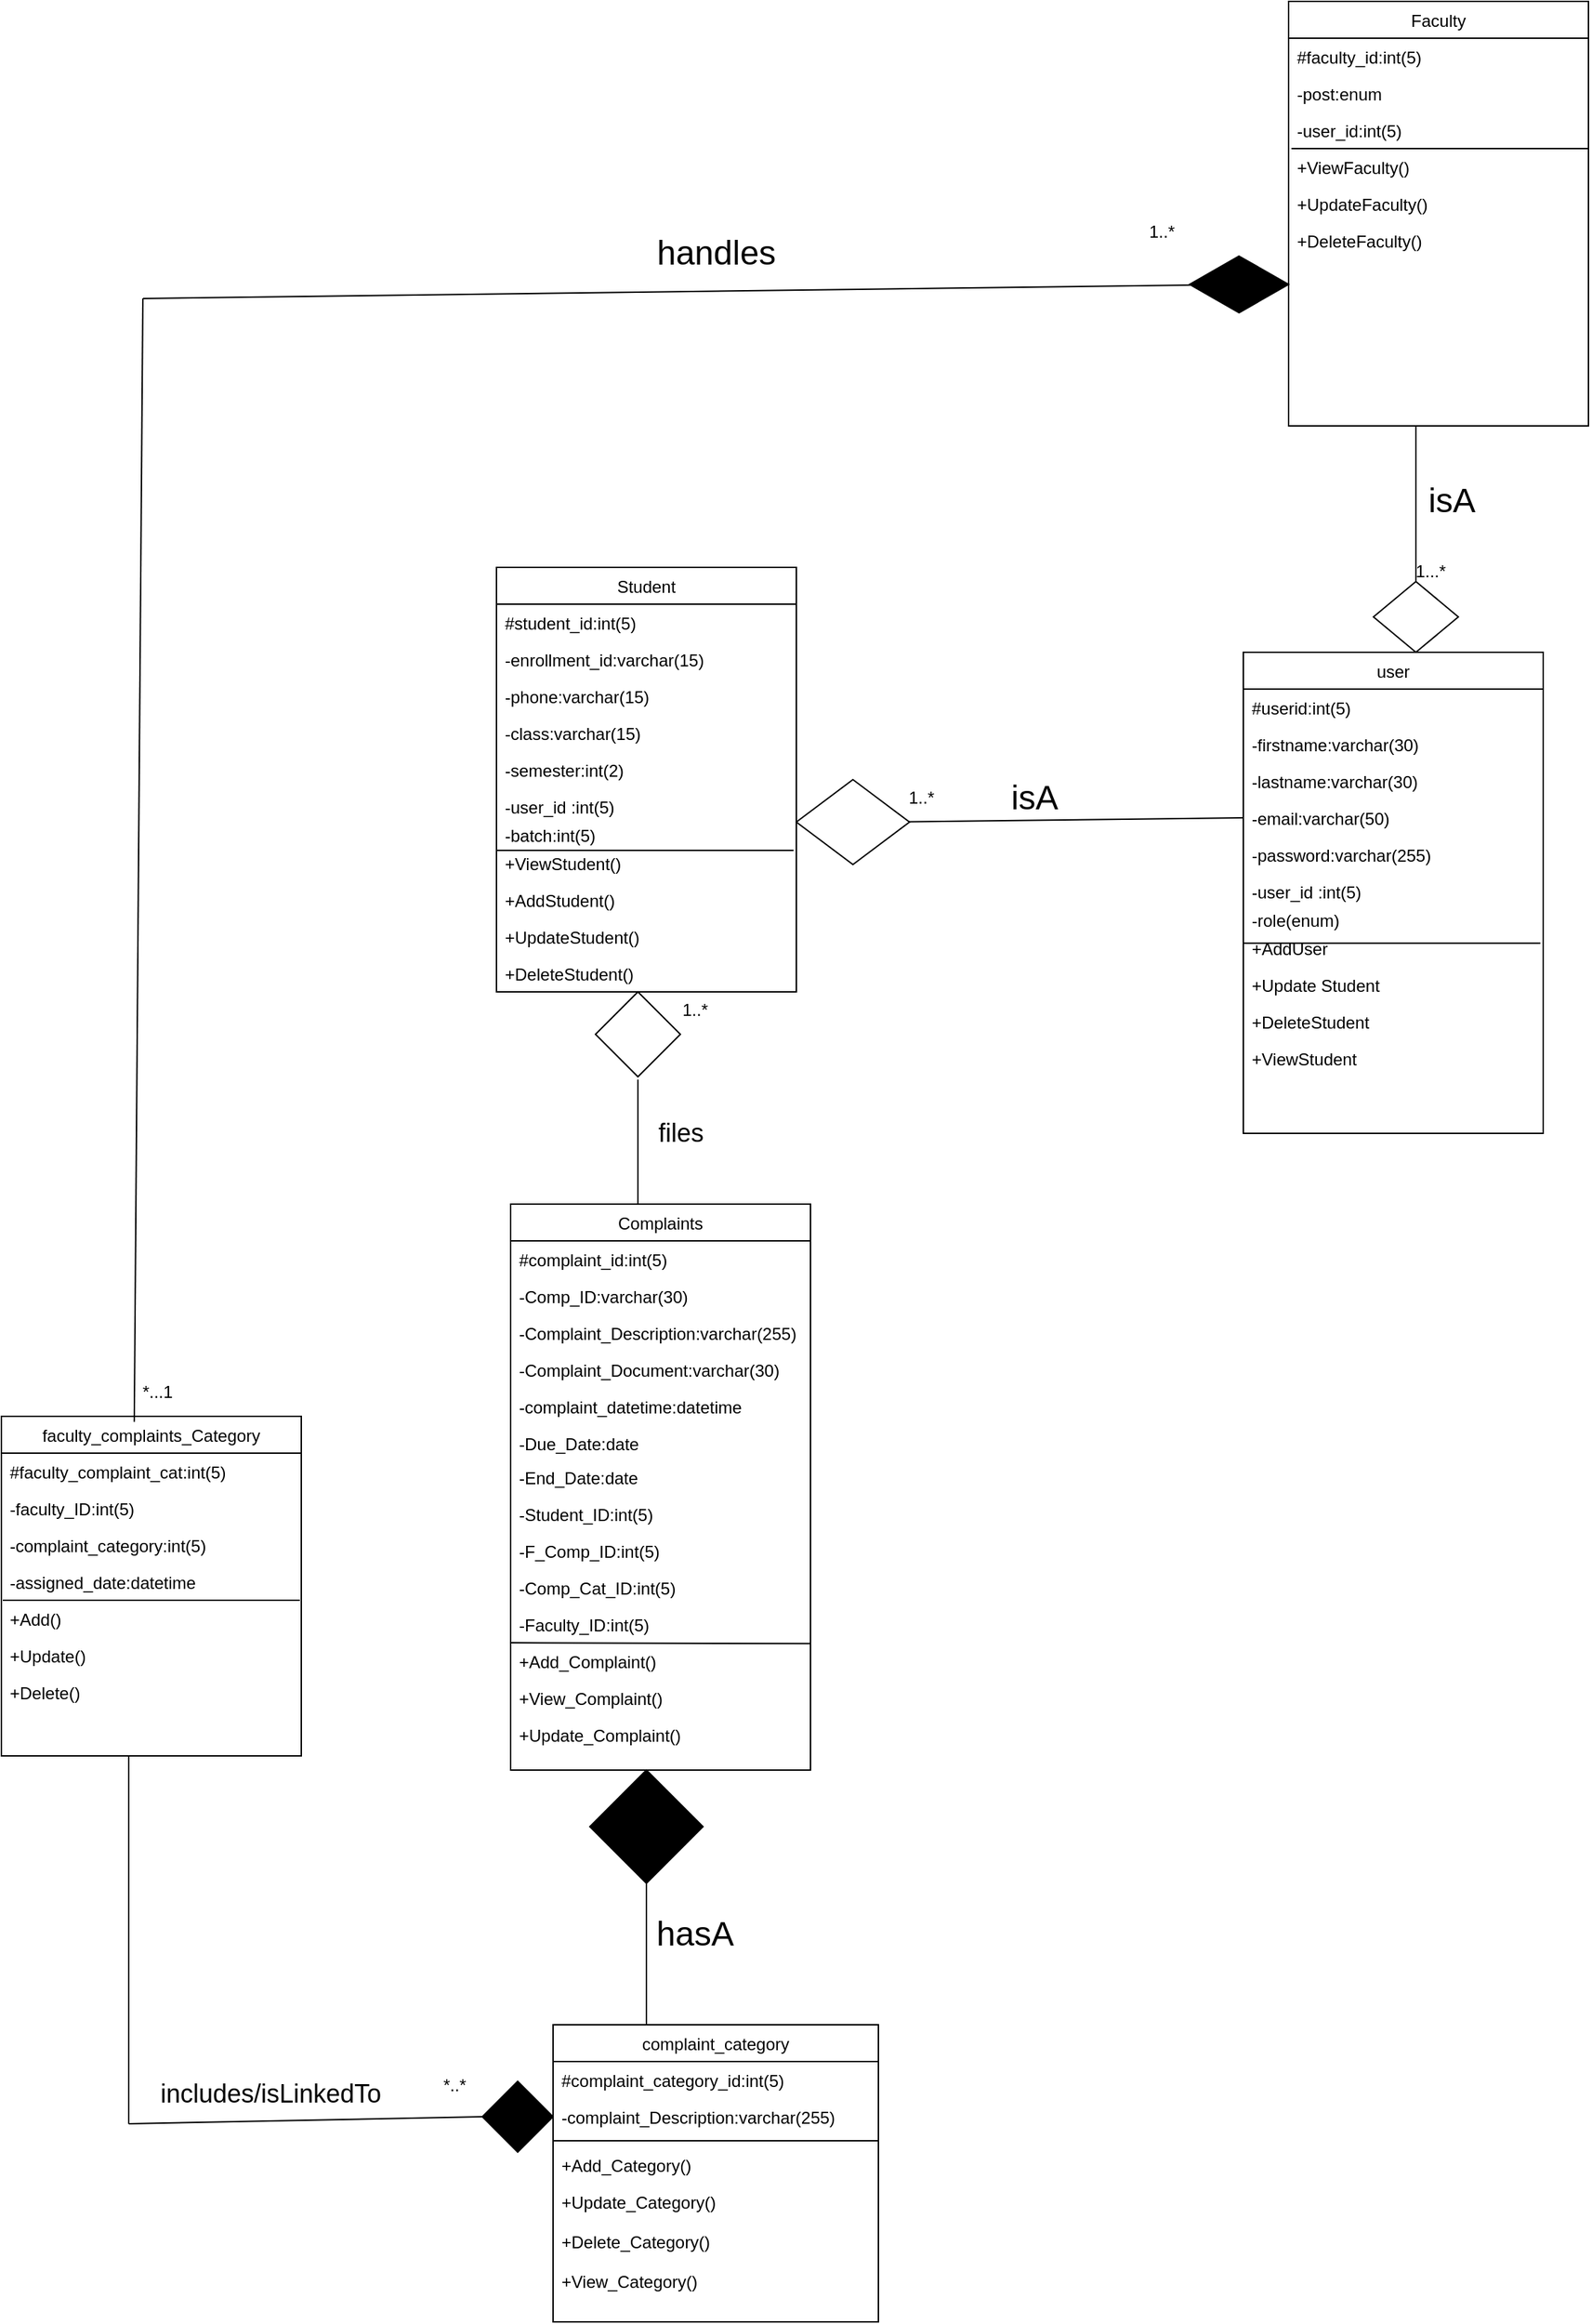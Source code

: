 <mxfile version="25.0.3">
  <diagram id="C5RBs43oDa-KdzZeNtuy" name="Page-1">
    <mxGraphModel dx="1760" dy="1531" grid="1" gridSize="10" guides="1" tooltips="1" connect="1" arrows="1" fold="1" page="1" pageScale="1" pageWidth="827" pageHeight="1169" math="0" shadow="0">
      <root>
        <mxCell id="WIyWlLk6GJQsqaUBKTNV-0" />
        <mxCell id="WIyWlLk6GJQsqaUBKTNV-1" parent="WIyWlLk6GJQsqaUBKTNV-0" />
        <mxCell id="zkfFHV4jXpPFQw0GAbJ--17" value="user" style="swimlane;fontStyle=0;align=center;verticalAlign=top;childLayout=stackLayout;horizontal=1;startSize=26;horizontalStack=0;resizeParent=1;resizeLast=0;collapsible=1;marginBottom=0;rounded=0;shadow=0;strokeWidth=1;" parent="WIyWlLk6GJQsqaUBKTNV-1" vertex="1">
          <mxGeometry x="508" y="130" width="212" height="340" as="geometry">
            <mxRectangle x="550" y="140" width="160" height="26" as="alternateBounds" />
          </mxGeometry>
        </mxCell>
        <mxCell id="zkfFHV4jXpPFQw0GAbJ--18" value="#userid:int(5)" style="text;align=left;verticalAlign=top;spacingLeft=4;spacingRight=4;overflow=hidden;rotatable=0;points=[[0,0.5],[1,0.5]];portConstraint=eastwest;" parent="zkfFHV4jXpPFQw0GAbJ--17" vertex="1">
          <mxGeometry y="26" width="212" height="26" as="geometry" />
        </mxCell>
        <mxCell id="zkfFHV4jXpPFQw0GAbJ--19" value="-firstname:varchar(30)" style="text;align=left;verticalAlign=top;spacingLeft=4;spacingRight=4;overflow=hidden;rotatable=0;points=[[0,0.5],[1,0.5]];portConstraint=eastwest;rounded=0;shadow=0;html=0;" parent="zkfFHV4jXpPFQw0GAbJ--17" vertex="1">
          <mxGeometry y="52" width="212" height="26" as="geometry" />
        </mxCell>
        <mxCell id="zkfFHV4jXpPFQw0GAbJ--20" value="-lastname:varchar(30)" style="text;align=left;verticalAlign=top;spacingLeft=4;spacingRight=4;overflow=hidden;rotatable=0;points=[[0,0.5],[1,0.5]];portConstraint=eastwest;rounded=0;shadow=0;html=0;" parent="zkfFHV4jXpPFQw0GAbJ--17" vertex="1">
          <mxGeometry y="78" width="212" height="26" as="geometry" />
        </mxCell>
        <mxCell id="zkfFHV4jXpPFQw0GAbJ--21" value="-email:varchar(50)" style="text;align=left;verticalAlign=top;spacingLeft=4;spacingRight=4;overflow=hidden;rotatable=0;points=[[0,0.5],[1,0.5]];portConstraint=eastwest;rounded=0;shadow=0;html=0;" parent="zkfFHV4jXpPFQw0GAbJ--17" vertex="1">
          <mxGeometry y="104" width="212" height="26" as="geometry" />
        </mxCell>
        <mxCell id="zkfFHV4jXpPFQw0GAbJ--22" value="-password:varchar(255)" style="text;align=left;verticalAlign=top;spacingLeft=4;spacingRight=4;overflow=hidden;rotatable=0;points=[[0,0.5],[1,0.5]];portConstraint=eastwest;rounded=0;shadow=0;html=0;" parent="zkfFHV4jXpPFQw0GAbJ--17" vertex="1">
          <mxGeometry y="130" width="212" height="26" as="geometry" />
        </mxCell>
        <mxCell id="zkfFHV4jXpPFQw0GAbJ--25" value="-user_id :int(5)" style="text;align=left;verticalAlign=top;spacingLeft=4;spacingRight=4;overflow=hidden;rotatable=0;points=[[0,0.5],[1,0.5]];portConstraint=eastwest;" parent="zkfFHV4jXpPFQw0GAbJ--17" vertex="1">
          <mxGeometry y="156" width="212" height="20" as="geometry" />
        </mxCell>
        <mxCell id="cNJoK6ynNmp9QsIQP-sL-1" value="-role(enum)" style="text;align=left;verticalAlign=top;spacingLeft=4;spacingRight=4;overflow=hidden;rotatable=0;points=[[0,0.5],[1,0.5]];portConstraint=eastwest;" vertex="1" parent="zkfFHV4jXpPFQw0GAbJ--17">
          <mxGeometry y="176" width="212" height="20" as="geometry" />
        </mxCell>
        <mxCell id="cNJoK6ynNmp9QsIQP-sL-5" value="" style="endArrow=none;html=1;rounded=0;" edge="1" parent="zkfFHV4jXpPFQw0GAbJ--17">
          <mxGeometry width="50" height="50" relative="1" as="geometry">
            <mxPoint y="205.58" as="sourcePoint" />
            <mxPoint x="210" y="205.58" as="targetPoint" />
          </mxGeometry>
        </mxCell>
        <mxCell id="cNJoK6ynNmp9QsIQP-sL-8" value="+AddUser&#xa;" style="text;align=left;verticalAlign=top;spacingLeft=4;spacingRight=4;overflow=hidden;rotatable=0;points=[[0,0.5],[1,0.5]];portConstraint=eastwest;rounded=0;shadow=0;html=0;" vertex="1" parent="zkfFHV4jXpPFQw0GAbJ--17">
          <mxGeometry y="196" width="212" height="26" as="geometry" />
        </mxCell>
        <mxCell id="cNJoK6ynNmp9QsIQP-sL-9" value="+Update Student" style="text;align=left;verticalAlign=top;spacingLeft=4;spacingRight=4;overflow=hidden;rotatable=0;points=[[0,0.5],[1,0.5]];portConstraint=eastwest;rounded=0;shadow=0;html=0;" vertex="1" parent="zkfFHV4jXpPFQw0GAbJ--17">
          <mxGeometry y="222" width="212" height="26" as="geometry" />
        </mxCell>
        <mxCell id="cNJoK6ynNmp9QsIQP-sL-10" value="+DeleteStudent" style="text;align=left;verticalAlign=top;spacingLeft=4;spacingRight=4;overflow=hidden;rotatable=0;points=[[0,0.5],[1,0.5]];portConstraint=eastwest;rounded=0;shadow=0;html=0;" vertex="1" parent="zkfFHV4jXpPFQw0GAbJ--17">
          <mxGeometry y="248" width="212" height="26" as="geometry" />
        </mxCell>
        <mxCell id="cNJoK6ynNmp9QsIQP-sL-11" value="+ViewStudent" style="text;align=left;verticalAlign=top;spacingLeft=4;spacingRight=4;overflow=hidden;rotatable=0;points=[[0,0.5],[1,0.5]];portConstraint=eastwest;rounded=0;shadow=0;html=0;" vertex="1" parent="zkfFHV4jXpPFQw0GAbJ--17">
          <mxGeometry y="274" width="212" height="26" as="geometry" />
        </mxCell>
        <mxCell id="N0SJr6aCW_Ozv48GCLY3-48" value="" style="endArrow=none;html=1;rounded=0;entryX=0;entryY=0.5;entryDx=0;entryDy=0;" parent="WIyWlLk6GJQsqaUBKTNV-1" target="zkfFHV4jXpPFQw0GAbJ--21" edge="1">
          <mxGeometry width="50" height="50" relative="1" as="geometry">
            <mxPoint x="250" y="250" as="sourcePoint" />
            <mxPoint x="460" y="230" as="targetPoint" />
          </mxGeometry>
        </mxCell>
        <mxCell id="N0SJr6aCW_Ozv48GCLY3-49" value="Student" style="swimlane;fontStyle=0;align=center;verticalAlign=top;childLayout=stackLayout;horizontal=1;startSize=26;horizontalStack=0;resizeParent=1;resizeLast=0;collapsible=1;marginBottom=0;rounded=0;shadow=0;strokeWidth=1;" parent="WIyWlLk6GJQsqaUBKTNV-1" vertex="1">
          <mxGeometry x="-20" y="70" width="212" height="300" as="geometry">
            <mxRectangle x="550" y="140" width="160" height="26" as="alternateBounds" />
          </mxGeometry>
        </mxCell>
        <mxCell id="N0SJr6aCW_Ozv48GCLY3-50" value="#student_id:int(5)" style="text;align=left;verticalAlign=top;spacingLeft=4;spacingRight=4;overflow=hidden;rotatable=0;points=[[0,0.5],[1,0.5]];portConstraint=eastwest;" parent="N0SJr6aCW_Ozv48GCLY3-49" vertex="1">
          <mxGeometry y="26" width="212" height="26" as="geometry" />
        </mxCell>
        <mxCell id="N0SJr6aCW_Ozv48GCLY3-51" value="-enrollment_id:varchar(15)" style="text;align=left;verticalAlign=top;spacingLeft=4;spacingRight=4;overflow=hidden;rotatable=0;points=[[0,0.5],[1,0.5]];portConstraint=eastwest;rounded=0;shadow=0;html=0;" parent="N0SJr6aCW_Ozv48GCLY3-49" vertex="1">
          <mxGeometry y="52" width="212" height="26" as="geometry" />
        </mxCell>
        <mxCell id="N0SJr6aCW_Ozv48GCLY3-52" value="-phone:varchar(15)" style="text;align=left;verticalAlign=top;spacingLeft=4;spacingRight=4;overflow=hidden;rotatable=0;points=[[0,0.5],[1,0.5]];portConstraint=eastwest;rounded=0;shadow=0;html=0;" parent="N0SJr6aCW_Ozv48GCLY3-49" vertex="1">
          <mxGeometry y="78" width="212" height="26" as="geometry" />
        </mxCell>
        <mxCell id="N0SJr6aCW_Ozv48GCLY3-53" value="-class:varchar(15)" style="text;align=left;verticalAlign=top;spacingLeft=4;spacingRight=4;overflow=hidden;rotatable=0;points=[[0,0.5],[1,0.5]];portConstraint=eastwest;rounded=0;shadow=0;html=0;" parent="N0SJr6aCW_Ozv48GCLY3-49" vertex="1">
          <mxGeometry y="104" width="212" height="26" as="geometry" />
        </mxCell>
        <mxCell id="N0SJr6aCW_Ozv48GCLY3-54" value="-semester:int(2)" style="text;align=left;verticalAlign=top;spacingLeft=4;spacingRight=4;overflow=hidden;rotatable=0;points=[[0,0.5],[1,0.5]];portConstraint=eastwest;rounded=0;shadow=0;html=0;" parent="N0SJr6aCW_Ozv48GCLY3-49" vertex="1">
          <mxGeometry y="130" width="212" height="26" as="geometry" />
        </mxCell>
        <mxCell id="N0SJr6aCW_Ozv48GCLY3-55" value="-user_id :int(5)" style="text;align=left;verticalAlign=top;spacingLeft=4;spacingRight=4;overflow=hidden;rotatable=0;points=[[0,0.5],[1,0.5]];portConstraint=eastwest;" parent="N0SJr6aCW_Ozv48GCLY3-49" vertex="1">
          <mxGeometry y="156" width="212" height="20" as="geometry" />
        </mxCell>
        <mxCell id="cNJoK6ynNmp9QsIQP-sL-14" value="-batch:int(5)" style="text;align=left;verticalAlign=top;spacingLeft=4;spacingRight=4;overflow=hidden;rotatable=0;points=[[0,0.5],[1,0.5]];portConstraint=eastwest;" vertex="1" parent="N0SJr6aCW_Ozv48GCLY3-49">
          <mxGeometry y="176" width="212" height="20" as="geometry" />
        </mxCell>
        <mxCell id="N0SJr6aCW_Ozv48GCLY3-84" value="+ViewStudent()" style="text;align=left;verticalAlign=top;spacingLeft=4;spacingRight=4;overflow=hidden;rotatable=0;points=[[0,0.5],[1,0.5]];portConstraint=eastwest;rounded=0;shadow=0;html=0;" parent="N0SJr6aCW_Ozv48GCLY3-49" vertex="1">
          <mxGeometry y="196" width="212" height="26" as="geometry" />
        </mxCell>
        <mxCell id="cNJoK6ynNmp9QsIQP-sL-16" value="+AddStudent()" style="text;align=left;verticalAlign=top;spacingLeft=4;spacingRight=4;overflow=hidden;rotatable=0;points=[[0,0.5],[1,0.5]];portConstraint=eastwest;rounded=0;shadow=0;html=0;" vertex="1" parent="N0SJr6aCW_Ozv48GCLY3-49">
          <mxGeometry y="222" width="212" height="26" as="geometry" />
        </mxCell>
        <mxCell id="N0SJr6aCW_Ozv48GCLY3-58" value="+UpdateStudent()" style="text;align=left;verticalAlign=top;spacingLeft=4;spacingRight=4;overflow=hidden;rotatable=0;points=[[0,0.5],[1,0.5]];portConstraint=eastwest;rounded=0;shadow=0;html=0;" parent="N0SJr6aCW_Ozv48GCLY3-49" vertex="1">
          <mxGeometry y="248" width="212" height="26" as="geometry" />
        </mxCell>
        <mxCell id="N0SJr6aCW_Ozv48GCLY3-59" value="+DeleteStudent()" style="text;align=left;verticalAlign=top;spacingLeft=4;spacingRight=4;overflow=hidden;rotatable=0;points=[[0,0.5],[1,0.5]];portConstraint=eastwest;rounded=0;shadow=0;html=0;" parent="N0SJr6aCW_Ozv48GCLY3-49" vertex="1">
          <mxGeometry y="274" width="212" height="26" as="geometry" />
        </mxCell>
        <mxCell id="N0SJr6aCW_Ozv48GCLY3-72" value="Faculty" style="swimlane;fontStyle=0;align=center;verticalAlign=top;childLayout=stackLayout;horizontal=1;startSize=26;horizontalStack=0;resizeParent=1;resizeLast=0;collapsible=1;marginBottom=0;rounded=0;shadow=0;strokeWidth=1;" parent="WIyWlLk6GJQsqaUBKTNV-1" vertex="1">
          <mxGeometry x="540" y="-330" width="212" height="300" as="geometry">
            <mxRectangle x="550" y="140" width="160" height="26" as="alternateBounds" />
          </mxGeometry>
        </mxCell>
        <mxCell id="N0SJr6aCW_Ozv48GCLY3-73" value="#faculty_id:int(5)" style="text;align=left;verticalAlign=top;spacingLeft=4;spacingRight=4;overflow=hidden;rotatable=0;points=[[0,0.5],[1,0.5]];portConstraint=eastwest;" parent="N0SJr6aCW_Ozv48GCLY3-72" vertex="1">
          <mxGeometry y="26" width="212" height="26" as="geometry" />
        </mxCell>
        <mxCell id="N0SJr6aCW_Ozv48GCLY3-74" value="-post:enum" style="text;align=left;verticalAlign=top;spacingLeft=4;spacingRight=4;overflow=hidden;rotatable=0;points=[[0,0.5],[1,0.5]];portConstraint=eastwest;rounded=0;shadow=0;html=0;" parent="N0SJr6aCW_Ozv48GCLY3-72" vertex="1">
          <mxGeometry y="52" width="212" height="26" as="geometry" />
        </mxCell>
        <mxCell id="N0SJr6aCW_Ozv48GCLY3-75" value="-user_id:int(5)" style="text;align=left;verticalAlign=top;spacingLeft=4;spacingRight=4;overflow=hidden;rotatable=0;points=[[0,0.5],[1,0.5]];portConstraint=eastwest;rounded=0;shadow=0;html=0;" parent="N0SJr6aCW_Ozv48GCLY3-72" vertex="1">
          <mxGeometry y="78" width="212" height="26" as="geometry" />
        </mxCell>
        <mxCell id="cNJoK6ynNmp9QsIQP-sL-2" value="" style="endArrow=none;html=1;rounded=0;" edge="1" parent="N0SJr6aCW_Ozv48GCLY3-72">
          <mxGeometry width="50" height="50" relative="1" as="geometry">
            <mxPoint x="2" y="104" as="sourcePoint" />
            <mxPoint x="212" y="104" as="targetPoint" />
          </mxGeometry>
        </mxCell>
        <mxCell id="N0SJr6aCW_Ozv48GCLY3-83" value="+ViewFaculty()" style="text;align=left;verticalAlign=top;spacingLeft=4;spacingRight=4;overflow=hidden;rotatable=0;points=[[0,0.5],[1,0.5]];portConstraint=eastwest;rounded=0;shadow=0;html=0;" parent="N0SJr6aCW_Ozv48GCLY3-72" vertex="1">
          <mxGeometry y="104" width="212" height="26" as="geometry" />
        </mxCell>
        <mxCell id="N0SJr6aCW_Ozv48GCLY3-81" value="+UpdateFaculty()" style="text;align=left;verticalAlign=top;spacingLeft=4;spacingRight=4;overflow=hidden;rotatable=0;points=[[0,0.5],[1,0.5]];portConstraint=eastwest;rounded=0;shadow=0;html=0;" parent="N0SJr6aCW_Ozv48GCLY3-72" vertex="1">
          <mxGeometry y="130" width="212" height="26" as="geometry" />
        </mxCell>
        <mxCell id="N0SJr6aCW_Ozv48GCLY3-82" value="+DeleteFaculty()" style="text;align=left;verticalAlign=top;spacingLeft=4;spacingRight=4;overflow=hidden;rotatable=0;points=[[0,0.5],[1,0.5]];portConstraint=eastwest;rounded=0;shadow=0;html=0;" parent="N0SJr6aCW_Ozv48GCLY3-72" vertex="1">
          <mxGeometry y="156" width="212" height="26" as="geometry" />
        </mxCell>
        <mxCell id="N0SJr6aCW_Ozv48GCLY3-85" value="" style="rhombus;whiteSpace=wrap;html=1;" parent="WIyWlLk6GJQsqaUBKTNV-1" vertex="1">
          <mxGeometry x="50" y="370" width="60" height="60" as="geometry" />
        </mxCell>
        <mxCell id="N0SJr6aCW_Ozv48GCLY3-86" value="" style="endArrow=none;html=1;rounded=0;entryX=0.5;entryY=1.033;entryDx=0;entryDy=0;entryPerimeter=0;" parent="WIyWlLk6GJQsqaUBKTNV-1" target="N0SJr6aCW_Ozv48GCLY3-85" edge="1">
          <mxGeometry width="50" height="50" relative="1" as="geometry">
            <mxPoint x="80" y="520" as="sourcePoint" />
            <mxPoint x="90" y="448" as="targetPoint" />
          </mxGeometry>
        </mxCell>
        <mxCell id="N0SJr6aCW_Ozv48GCLY3-87" value="Complaints" style="swimlane;fontStyle=0;align=center;verticalAlign=top;childLayout=stackLayout;horizontal=1;startSize=26;horizontalStack=0;resizeParent=1;resizeLast=0;collapsible=1;marginBottom=0;rounded=0;shadow=0;strokeWidth=1;" parent="WIyWlLk6GJQsqaUBKTNV-1" vertex="1">
          <mxGeometry x="-10" y="520" width="212" height="400" as="geometry">
            <mxRectangle x="550" y="140" width="160" height="26" as="alternateBounds" />
          </mxGeometry>
        </mxCell>
        <mxCell id="N0SJr6aCW_Ozv48GCLY3-88" value="#complaint_id:int(5)" style="text;align=left;verticalAlign=top;spacingLeft=4;spacingRight=4;overflow=hidden;rotatable=0;points=[[0,0.5],[1,0.5]];portConstraint=eastwest;" parent="N0SJr6aCW_Ozv48GCLY3-87" vertex="1">
          <mxGeometry y="26" width="212" height="26" as="geometry" />
        </mxCell>
        <mxCell id="N0SJr6aCW_Ozv48GCLY3-89" value="-Comp_ID:varchar(30)" style="text;align=left;verticalAlign=top;spacingLeft=4;spacingRight=4;overflow=hidden;rotatable=0;points=[[0,0.5],[1,0.5]];portConstraint=eastwest;rounded=0;shadow=0;html=0;" parent="N0SJr6aCW_Ozv48GCLY3-87" vertex="1">
          <mxGeometry y="52" width="212" height="26" as="geometry" />
        </mxCell>
        <mxCell id="N0SJr6aCW_Ozv48GCLY3-90" value="-Complaint_Description:varchar(255)" style="text;align=left;verticalAlign=top;spacingLeft=4;spacingRight=4;overflow=hidden;rotatable=0;points=[[0,0.5],[1,0.5]];portConstraint=eastwest;rounded=0;shadow=0;html=0;" parent="N0SJr6aCW_Ozv48GCLY3-87" vertex="1">
          <mxGeometry y="78" width="212" height="26" as="geometry" />
        </mxCell>
        <mxCell id="N0SJr6aCW_Ozv48GCLY3-91" value="-Complaint_Document:varchar(30)" style="text;align=left;verticalAlign=top;spacingLeft=4;spacingRight=4;overflow=hidden;rotatable=0;points=[[0,0.5],[1,0.5]];portConstraint=eastwest;rounded=0;shadow=0;html=0;" parent="N0SJr6aCW_Ozv48GCLY3-87" vertex="1">
          <mxGeometry y="104" width="212" height="26" as="geometry" />
        </mxCell>
        <mxCell id="N0SJr6aCW_Ozv48GCLY3-92" value="-complaint_datetime:datetime" style="text;align=left;verticalAlign=top;spacingLeft=4;spacingRight=4;overflow=hidden;rotatable=0;points=[[0,0.5],[1,0.5]];portConstraint=eastwest;rounded=0;shadow=0;html=0;" parent="N0SJr6aCW_Ozv48GCLY3-87" vertex="1">
          <mxGeometry y="130" width="212" height="26" as="geometry" />
        </mxCell>
        <mxCell id="N0SJr6aCW_Ozv48GCLY3-93" value="-Due_Date:date" style="text;align=left;verticalAlign=top;spacingLeft=4;spacingRight=4;overflow=hidden;rotatable=0;points=[[0,0.5],[1,0.5]];portConstraint=eastwest;" parent="N0SJr6aCW_Ozv48GCLY3-87" vertex="1">
          <mxGeometry y="156" width="212" height="24" as="geometry" />
        </mxCell>
        <mxCell id="N0SJr6aCW_Ozv48GCLY3-94" value="-End_Date:date" style="text;align=left;verticalAlign=top;spacingLeft=4;spacingRight=4;overflow=hidden;rotatable=0;points=[[0,0.5],[1,0.5]];portConstraint=eastwest;rounded=0;shadow=0;html=0;" parent="N0SJr6aCW_Ozv48GCLY3-87" vertex="1">
          <mxGeometry y="180" width="212" height="26" as="geometry" />
        </mxCell>
        <mxCell id="N0SJr6aCW_Ozv48GCLY3-96" value="-Student_ID:int(5)" style="text;align=left;verticalAlign=top;spacingLeft=4;spacingRight=4;overflow=hidden;rotatable=0;points=[[0,0.5],[1,0.5]];portConstraint=eastwest;rounded=0;shadow=0;html=0;" parent="N0SJr6aCW_Ozv48GCLY3-87" vertex="1">
          <mxGeometry y="206" width="212" height="26" as="geometry" />
        </mxCell>
        <mxCell id="N0SJr6aCW_Ozv48GCLY3-97" value="-F_Comp_ID:int(5)" style="text;align=left;verticalAlign=top;spacingLeft=4;spacingRight=4;overflow=hidden;rotatable=0;points=[[0,0.5],[1,0.5]];portConstraint=eastwest;rounded=0;shadow=0;html=0;" parent="N0SJr6aCW_Ozv48GCLY3-87" vertex="1">
          <mxGeometry y="232" width="212" height="26" as="geometry" />
        </mxCell>
        <mxCell id="N0SJr6aCW_Ozv48GCLY3-98" value="-Comp_Cat_ID:int(5)" style="text;align=left;verticalAlign=top;spacingLeft=4;spacingRight=4;overflow=hidden;rotatable=0;points=[[0,0.5],[1,0.5]];portConstraint=eastwest;rounded=0;shadow=0;html=0;" parent="N0SJr6aCW_Ozv48GCLY3-87" vertex="1">
          <mxGeometry y="258" width="212" height="26" as="geometry" />
        </mxCell>
        <mxCell id="cNJoK6ynNmp9QsIQP-sL-17" value="-Faculty_ID:int(5)" style="text;align=left;verticalAlign=top;spacingLeft=4;spacingRight=4;overflow=hidden;rotatable=0;points=[[0,0.5],[1,0.5]];portConstraint=eastwest;rounded=0;shadow=0;html=0;" vertex="1" parent="N0SJr6aCW_Ozv48GCLY3-87">
          <mxGeometry y="284" width="212" height="26" as="geometry" />
        </mxCell>
        <mxCell id="cNJoK6ynNmp9QsIQP-sL-18" value="" style="endArrow=none;html=1;rounded=0;exitX=0;exitY=1;exitDx=0;exitDy=0;exitPerimeter=0;entryX=1.002;entryY=1.026;entryDx=0;entryDy=0;entryPerimeter=0;" edge="1" parent="N0SJr6aCW_Ozv48GCLY3-87" source="cNJoK6ynNmp9QsIQP-sL-17" target="cNJoK6ynNmp9QsIQP-sL-17">
          <mxGeometry width="50" height="50" relative="1" as="geometry">
            <mxPoint x="70" y="260" as="sourcePoint" />
            <mxPoint x="120" y="210" as="targetPoint" />
          </mxGeometry>
        </mxCell>
        <mxCell id="N0SJr6aCW_Ozv48GCLY3-105" value="+Add_Complaint()" style="text;align=left;verticalAlign=top;spacingLeft=4;spacingRight=4;overflow=hidden;rotatable=0;points=[[0,0.5],[1,0.5]];portConstraint=eastwest;rounded=0;shadow=0;html=0;" parent="N0SJr6aCW_Ozv48GCLY3-87" vertex="1">
          <mxGeometry y="310" width="212" height="26" as="geometry" />
        </mxCell>
        <mxCell id="N0SJr6aCW_Ozv48GCLY3-108" value="+View_Complaint()" style="text;align=left;verticalAlign=top;spacingLeft=4;spacingRight=4;overflow=hidden;rotatable=0;points=[[0,0.5],[1,0.5]];portConstraint=eastwest;rounded=0;shadow=0;html=0;" parent="N0SJr6aCW_Ozv48GCLY3-87" vertex="1">
          <mxGeometry y="336" width="212" height="26" as="geometry" />
        </mxCell>
        <mxCell id="N0SJr6aCW_Ozv48GCLY3-107" value="+Update_Complaint()" style="text;align=left;verticalAlign=top;spacingLeft=4;spacingRight=4;overflow=hidden;rotatable=0;points=[[0,0.5],[1,0.5]];portConstraint=eastwest;rounded=0;shadow=0;html=0;" parent="N0SJr6aCW_Ozv48GCLY3-87" vertex="1">
          <mxGeometry y="362" width="212" height="26" as="geometry" />
        </mxCell>
        <mxCell id="N0SJr6aCW_Ozv48GCLY3-109" value="" style="rhombus;whiteSpace=wrap;html=1;strokeColor=#000000;fillColor=#000000;" parent="WIyWlLk6GJQsqaUBKTNV-1" vertex="1">
          <mxGeometry x="46" y="920" width="80" height="80" as="geometry" />
        </mxCell>
        <mxCell id="N0SJr6aCW_Ozv48GCLY3-110" value="" style="endArrow=none;html=1;rounded=0;entryX=0.5;entryY=1;entryDx=0;entryDy=0;" parent="WIyWlLk6GJQsqaUBKTNV-1" target="N0SJr6aCW_Ozv48GCLY3-109" edge="1">
          <mxGeometry width="50" height="50" relative="1" as="geometry">
            <mxPoint x="86" y="1100" as="sourcePoint" />
            <mxPoint x="30" y="880" as="targetPoint" />
          </mxGeometry>
        </mxCell>
        <mxCell id="N0SJr6aCW_Ozv48GCLY3-111" value="complaint_category" style="swimlane;fontStyle=0;align=center;verticalAlign=top;childLayout=stackLayout;horizontal=1;startSize=26;horizontalStack=0;resizeParent=1;resizeLast=0;collapsible=1;marginBottom=0;rounded=0;shadow=0;strokeWidth=1;" parent="WIyWlLk6GJQsqaUBKTNV-1" vertex="1">
          <mxGeometry x="20" y="1100" width="230" height="210" as="geometry">
            <mxRectangle x="130" y="380" width="160" height="26" as="alternateBounds" />
          </mxGeometry>
        </mxCell>
        <mxCell id="N0SJr6aCW_Ozv48GCLY3-112" value="#complaint_category_id:int(5)" style="text;align=left;verticalAlign=top;spacingLeft=4;spacingRight=4;overflow=hidden;rotatable=0;points=[[0,0.5],[1,0.5]];portConstraint=eastwest;" parent="N0SJr6aCW_Ozv48GCLY3-111" vertex="1">
          <mxGeometry y="26" width="230" height="26" as="geometry" />
        </mxCell>
        <mxCell id="N0SJr6aCW_Ozv48GCLY3-113" value="-complaint_Description:varchar(255)" style="text;align=left;verticalAlign=top;spacingLeft=4;spacingRight=4;overflow=hidden;rotatable=0;points=[[0,0.5],[1,0.5]];portConstraint=eastwest;rounded=0;shadow=0;html=0;" parent="N0SJr6aCW_Ozv48GCLY3-111" vertex="1">
          <mxGeometry y="52" width="230" height="26" as="geometry" />
        </mxCell>
        <mxCell id="N0SJr6aCW_Ozv48GCLY3-114" value="" style="line;html=1;strokeWidth=1;align=left;verticalAlign=middle;spacingTop=-1;spacingLeft=3;spacingRight=3;rotatable=0;labelPosition=right;points=[];portConstraint=eastwest;" parent="N0SJr6aCW_Ozv48GCLY3-111" vertex="1">
          <mxGeometry y="78" width="230" height="8" as="geometry" />
        </mxCell>
        <mxCell id="N0SJr6aCW_Ozv48GCLY3-115" value="+Add_Category()" style="text;align=left;verticalAlign=top;spacingLeft=4;spacingRight=4;overflow=hidden;rotatable=0;points=[[0,0.5],[1,0.5]];portConstraint=eastwest;fontStyle=0" parent="N0SJr6aCW_Ozv48GCLY3-111" vertex="1">
          <mxGeometry y="86" width="230" height="26" as="geometry" />
        </mxCell>
        <mxCell id="N0SJr6aCW_Ozv48GCLY3-116" value="+Update_Category()" style="text;align=left;verticalAlign=top;spacingLeft=4;spacingRight=4;overflow=hidden;rotatable=0;points=[[0,0.5],[1,0.5]];portConstraint=eastwest;" parent="N0SJr6aCW_Ozv48GCLY3-111" vertex="1">
          <mxGeometry y="112" width="230" height="28" as="geometry" />
        </mxCell>
        <mxCell id="N0SJr6aCW_Ozv48GCLY3-117" value="+Delete_Category()" style="text;align=left;verticalAlign=top;spacingLeft=4;spacingRight=4;overflow=hidden;rotatable=0;points=[[0,0.5],[1,0.5]];portConstraint=eastwest;" parent="N0SJr6aCW_Ozv48GCLY3-111" vertex="1">
          <mxGeometry y="140" width="230" height="28" as="geometry" />
        </mxCell>
        <mxCell id="N0SJr6aCW_Ozv48GCLY3-118" value="+View_Category()" style="text;align=left;verticalAlign=top;spacingLeft=4;spacingRight=4;overflow=hidden;rotatable=0;points=[[0,0.5],[1,0.5]];portConstraint=eastwest;" parent="N0SJr6aCW_Ozv48GCLY3-111" vertex="1">
          <mxGeometry y="168" width="230" height="28" as="geometry" />
        </mxCell>
        <mxCell id="N0SJr6aCW_Ozv48GCLY3-119" value="" style="rhombus;whiteSpace=wrap;html=1;fillColor=#000000;" parent="WIyWlLk6GJQsqaUBKTNV-1" vertex="1">
          <mxGeometry x="-30" y="1140" width="50" height="50" as="geometry" />
        </mxCell>
        <mxCell id="N0SJr6aCW_Ozv48GCLY3-121" value="" style="endArrow=none;html=1;rounded=0;entryX=0;entryY=0.5;entryDx=0;entryDy=0;" parent="WIyWlLk6GJQsqaUBKTNV-1" target="N0SJr6aCW_Ozv48GCLY3-119" edge="1">
          <mxGeometry width="50" height="50" relative="1" as="geometry">
            <mxPoint x="-280" y="1170" as="sourcePoint" />
            <mxPoint x="-80" y="1090" as="targetPoint" />
          </mxGeometry>
        </mxCell>
        <mxCell id="N0SJr6aCW_Ozv48GCLY3-122" value="" style="endArrow=none;html=1;rounded=0;" parent="WIyWlLk6GJQsqaUBKTNV-1" edge="1">
          <mxGeometry width="50" height="50" relative="1" as="geometry">
            <mxPoint x="-280" y="1170" as="sourcePoint" />
            <mxPoint x="-280" y="910" as="targetPoint" />
          </mxGeometry>
        </mxCell>
        <mxCell id="N0SJr6aCW_Ozv48GCLY3-124" value="faculty_complaints_Category" style="swimlane;fontStyle=0;align=center;verticalAlign=top;childLayout=stackLayout;horizontal=1;startSize=26;horizontalStack=0;resizeParent=1;resizeLast=0;collapsible=1;marginBottom=0;rounded=0;shadow=0;strokeWidth=1;" parent="WIyWlLk6GJQsqaUBKTNV-1" vertex="1">
          <mxGeometry x="-370" y="670" width="212" height="240" as="geometry">
            <mxRectangle x="550" y="140" width="160" height="26" as="alternateBounds" />
          </mxGeometry>
        </mxCell>
        <mxCell id="N0SJr6aCW_Ozv48GCLY3-125" value="#faculty_complaint_cat:int(5)" style="text;align=left;verticalAlign=top;spacingLeft=4;spacingRight=4;overflow=hidden;rotatable=0;points=[[0,0.5],[1,0.5]];portConstraint=eastwest;" parent="N0SJr6aCW_Ozv48GCLY3-124" vertex="1">
          <mxGeometry y="26" width="212" height="26" as="geometry" />
        </mxCell>
        <mxCell id="N0SJr6aCW_Ozv48GCLY3-126" value="-faculty_ID:int(5)" style="text;align=left;verticalAlign=top;spacingLeft=4;spacingRight=4;overflow=hidden;rotatable=0;points=[[0,0.5],[1,0.5]];portConstraint=eastwest;rounded=0;shadow=0;html=0;" parent="N0SJr6aCW_Ozv48GCLY3-124" vertex="1">
          <mxGeometry y="52" width="212" height="26" as="geometry" />
        </mxCell>
        <mxCell id="N0SJr6aCW_Ozv48GCLY3-127" value="-complaint_category:int(5)" style="text;align=left;verticalAlign=top;spacingLeft=4;spacingRight=4;overflow=hidden;rotatable=0;points=[[0,0.5],[1,0.5]];portConstraint=eastwest;rounded=0;shadow=0;html=0;" parent="N0SJr6aCW_Ozv48GCLY3-124" vertex="1">
          <mxGeometry y="78" width="212" height="26" as="geometry" />
        </mxCell>
        <mxCell id="cNJoK6ynNmp9QsIQP-sL-12" value="-assigned_date:datetime" style="text;align=left;verticalAlign=top;spacingLeft=4;spacingRight=4;overflow=hidden;rotatable=0;points=[[0,0.5],[1,0.5]];portConstraint=eastwest;rounded=0;shadow=0;html=0;" vertex="1" parent="N0SJr6aCW_Ozv48GCLY3-124">
          <mxGeometry y="104" width="212" height="26" as="geometry" />
        </mxCell>
        <mxCell id="cNJoK6ynNmp9QsIQP-sL-13" value="" style="endArrow=none;html=1;rounded=0;" edge="1" parent="N0SJr6aCW_Ozv48GCLY3-124">
          <mxGeometry width="50" height="50" relative="1" as="geometry">
            <mxPoint x="1" y="130" as="sourcePoint" />
            <mxPoint x="211" y="130" as="targetPoint" />
          </mxGeometry>
        </mxCell>
        <mxCell id="N0SJr6aCW_Ozv48GCLY3-131" value="+Add()" style="text;align=left;verticalAlign=top;spacingLeft=4;spacingRight=4;overflow=hidden;rotatable=0;points=[[0,0.5],[1,0.5]];portConstraint=eastwest;rounded=0;shadow=0;html=0;" parent="N0SJr6aCW_Ozv48GCLY3-124" vertex="1">
          <mxGeometry y="130" width="212" height="26" as="geometry" />
        </mxCell>
        <mxCell id="N0SJr6aCW_Ozv48GCLY3-133" value="+Update()" style="text;align=left;verticalAlign=top;spacingLeft=4;spacingRight=4;overflow=hidden;rotatable=0;points=[[0,0.5],[1,0.5]];portConstraint=eastwest;rounded=0;shadow=0;html=0;" parent="N0SJr6aCW_Ozv48GCLY3-124" vertex="1">
          <mxGeometry y="156" width="212" height="26" as="geometry" />
        </mxCell>
        <mxCell id="N0SJr6aCW_Ozv48GCLY3-134" value="+Delete()" style="text;align=left;verticalAlign=top;spacingLeft=4;spacingRight=4;overflow=hidden;rotatable=0;points=[[0,0.5],[1,0.5]];portConstraint=eastwest;rounded=0;shadow=0;html=0;" parent="N0SJr6aCW_Ozv48GCLY3-124" vertex="1">
          <mxGeometry y="182" width="212" height="26" as="geometry" />
        </mxCell>
        <mxCell id="N0SJr6aCW_Ozv48GCLY3-137" value="" style="endArrow=none;html=1;rounded=0;exitX=0.443;exitY=0.016;exitDx=0;exitDy=0;exitPerimeter=0;" parent="WIyWlLk6GJQsqaUBKTNV-1" source="N0SJr6aCW_Ozv48GCLY3-124" edge="1">
          <mxGeometry width="50" height="50" relative="1" as="geometry">
            <mxPoint x="-40" y="520" as="sourcePoint" />
            <mxPoint x="-270" y="-120" as="targetPoint" />
          </mxGeometry>
        </mxCell>
        <mxCell id="N0SJr6aCW_Ozv48GCLY3-138" value="" style="endArrow=none;html=1;rounded=0;" parent="WIyWlLk6GJQsqaUBKTNV-1" target="N0SJr6aCW_Ozv48GCLY3-139" edge="1">
          <mxGeometry width="50" height="50" relative="1" as="geometry">
            <mxPoint x="-270" y="-120" as="sourcePoint" />
            <mxPoint x="480" y="-120" as="targetPoint" />
          </mxGeometry>
        </mxCell>
        <mxCell id="N0SJr6aCW_Ozv48GCLY3-139" value="" style="rhombus;whiteSpace=wrap;html=1;fillColor=#000000;" parent="WIyWlLk6GJQsqaUBKTNV-1" vertex="1">
          <mxGeometry x="470" y="-150" width="70" height="40" as="geometry" />
        </mxCell>
        <mxCell id="N0SJr6aCW_Ozv48GCLY3-140" value="" style="rhombus;whiteSpace=wrap;html=1;" parent="WIyWlLk6GJQsqaUBKTNV-1" vertex="1">
          <mxGeometry x="192" y="220" width="80" height="60" as="geometry" />
        </mxCell>
        <mxCell id="N0SJr6aCW_Ozv48GCLY3-142" value="1..*" style="text;html=1;align=center;verticalAlign=middle;resizable=0;points=[];autosize=1;strokeColor=none;fillColor=none;" parent="WIyWlLk6GJQsqaUBKTNV-1" vertex="1">
          <mxGeometry x="260" y="218" width="40" height="30" as="geometry" />
        </mxCell>
        <mxCell id="N0SJr6aCW_Ozv48GCLY3-143" value="" style="rhombus;whiteSpace=wrap;html=1;" parent="WIyWlLk6GJQsqaUBKTNV-1" vertex="1">
          <mxGeometry x="600" y="80" width="60" height="50" as="geometry" />
        </mxCell>
        <mxCell id="N0SJr6aCW_Ozv48GCLY3-144" value="" style="endArrow=none;html=1;rounded=0;exitX=0.5;exitY=0;exitDx=0;exitDy=0;" parent="WIyWlLk6GJQsqaUBKTNV-1" source="N0SJr6aCW_Ozv48GCLY3-143" edge="1">
          <mxGeometry width="50" height="50" relative="1" as="geometry">
            <mxPoint x="590" y="90" as="sourcePoint" />
            <mxPoint x="630" y="-30" as="targetPoint" />
          </mxGeometry>
        </mxCell>
        <mxCell id="N0SJr6aCW_Ozv48GCLY3-145" value="1...*" style="text;html=1;align=center;verticalAlign=middle;resizable=0;points=[];autosize=1;strokeColor=none;fillColor=none;" parent="WIyWlLk6GJQsqaUBKTNV-1" vertex="1">
          <mxGeometry x="620" y="58" width="40" height="30" as="geometry" />
        </mxCell>
        <mxCell id="N0SJr6aCW_Ozv48GCLY3-146" value="1..*" style="text;html=1;align=center;verticalAlign=middle;resizable=0;points=[];autosize=1;strokeColor=none;fillColor=none;" parent="WIyWlLk6GJQsqaUBKTNV-1" vertex="1">
          <mxGeometry x="100" y="368" width="40" height="30" as="geometry" />
        </mxCell>
        <mxCell id="N0SJr6aCW_Ozv48GCLY3-148" value="*...1" style="text;html=1;align=center;verticalAlign=middle;resizable=0;points=[];autosize=1;strokeColor=none;fillColor=none;" parent="WIyWlLk6GJQsqaUBKTNV-1" vertex="1">
          <mxGeometry x="-280" y="638" width="40" height="30" as="geometry" />
        </mxCell>
        <mxCell id="N0SJr6aCW_Ozv48GCLY3-149" value="*..*" style="text;html=1;align=center;verticalAlign=middle;resizable=0;points=[];autosize=1;strokeColor=none;fillColor=none;" parent="WIyWlLk6GJQsqaUBKTNV-1" vertex="1">
          <mxGeometry x="-70" y="1128" width="40" height="30" as="geometry" />
        </mxCell>
        <mxCell id="N0SJr6aCW_Ozv48GCLY3-150" value="1..*" style="text;html=1;align=center;verticalAlign=middle;resizable=0;points=[];autosize=1;strokeColor=none;fillColor=none;" parent="WIyWlLk6GJQsqaUBKTNV-1" vertex="1">
          <mxGeometry x="430" y="-182" width="40" height="30" as="geometry" />
        </mxCell>
        <mxCell id="GHya815bNORhmy3oGT0B-1" value="&lt;font style=&quot;font-size: 24px;&quot;&gt;hasA&lt;/font&gt;" style="text;html=1;align=center;verticalAlign=middle;resizable=0;points=[];autosize=1;strokeColor=none;fillColor=none;fontSize=16;" parent="WIyWlLk6GJQsqaUBKTNV-1" vertex="1">
          <mxGeometry x="80" y="1016" width="80" height="40" as="geometry" />
        </mxCell>
        <mxCell id="BE9fRN3eEvIoen9ldauu-0" value="&lt;font style=&quot;font-size: 24px;&quot;&gt;isA&lt;/font&gt;" style="text;html=1;align=center;verticalAlign=middle;resizable=0;points=[];autosize=1;strokeColor=none;fillColor=none;" parent="WIyWlLk6GJQsqaUBKTNV-1" vertex="1">
          <mxGeometry x="330" y="213" width="60" height="40" as="geometry" />
        </mxCell>
        <mxCell id="BE9fRN3eEvIoen9ldauu-1" value="&lt;font style=&quot;font-size: 24px;&quot;&gt;isA&lt;/font&gt;" style="text;html=1;align=center;verticalAlign=middle;resizable=0;points=[];autosize=1;strokeColor=none;fillColor=none;" parent="WIyWlLk6GJQsqaUBKTNV-1" vertex="1">
          <mxGeometry x="625" y="3" width="60" height="40" as="geometry" />
        </mxCell>
        <mxCell id="BE9fRN3eEvIoen9ldauu-2" value="&lt;font style=&quot;font-size: 24px;&quot;&gt;handles&lt;/font&gt;" style="text;html=1;align=center;verticalAlign=middle;resizable=0;points=[];autosize=1;strokeColor=none;fillColor=none;" parent="WIyWlLk6GJQsqaUBKTNV-1" vertex="1">
          <mxGeometry x="80" y="-172" width="110" height="40" as="geometry" />
        </mxCell>
        <mxCell id="fZaVa0Ek11G75T-J2tsx-0" value="&lt;font style=&quot;font-size: 18px;&quot;&gt;files&lt;/font&gt;" style="text;html=1;align=center;verticalAlign=middle;resizable=0;points=[];autosize=1;strokeColor=none;fillColor=none;" parent="WIyWlLk6GJQsqaUBKTNV-1" vertex="1">
          <mxGeometry x="80" y="450" width="60" height="40" as="geometry" />
        </mxCell>
        <mxCell id="fZaVa0Ek11G75T-J2tsx-1" value="&lt;font style=&quot;font-size: 18px;&quot;&gt;includes/isLinkedTo&lt;/font&gt;" style="text;html=1;align=center;verticalAlign=middle;resizable=0;points=[];autosize=1;strokeColor=none;fillColor=none;" parent="WIyWlLk6GJQsqaUBKTNV-1" vertex="1">
          <mxGeometry x="-270" y="1129" width="180" height="40" as="geometry" />
        </mxCell>
        <mxCell id="N0SJr6aCW_Ozv48GCLY3-18" value="&lt;span style=&quot;color: rgba(0, 0, 0, 0); font-family: monospace; font-size: 0px; text-align: start;&quot;&gt;%3CmxGraphModel%3E%3Croot%3E%3CmxCell%20id%3D%220%22%2F%3E%3CmxCell%20id%3D%221%22%20parent%3D%220%22%2F%3E%3CmxCell%20id%3D%222%22%20value%3D%22%23user_id%3Aint(5)%22%20style%3D%22text%3Balign%3Dleft%3BverticalAlign%3Dtop%3BspacingLeft%3D4%3BspacingRight%3D4%3Boverflow%3Dhidden%3Brotatable%3D0%3Bpoints%3D%5B%5B0%2C0.5%5D%2C%5B1%2C0.5%5D%5D%3BportConstraint%3Deastwest%3B%22%20vertex%3D%221%22%20parent%3D%221%22%3E%3CmxGeometry%20x%3D%22230%22%20y%3D%22367%22%20width%3D%22160%22%20height%3D%2226%22%20as%3D%22geometry%22%2F%3E%3C%2FmxCell%3E%3CmxCell%20id%3D%223%22%20value%3D%22-user_name%3AString(100)%26%2310%3B%22%20style%3D%22text%3Balign%3Dleft%3BverticalAlign%3Dtop%3BspacingLeft%3D4%3BspacingRight%3D4%3Boverflow%3Dhidden%3Brotatable%3D0%3Bpoints%3D%5B%5B0%2C0.5%5D%2C%5B1%2C0.5%5D%5D%3BportConstraint%3Deastwest%3Brounded%3D0%3Bshadow%3D0%3Bhtml%3D0%3B%22%20vertex%3D%221%22%20parent%3D%221%22%3E%3CmxGeometry%20x%3D%22230%22%20y%3D%22393%22%20width%3D%22160%22%20height%3D%2226%22%20as%3D%22geometry%22%2F%3E%3C%2FmxCell%3E%3CmxCell%20id%3D%224%22%20value%3D%22-password%20%3A%20string(64)%26%2310%3B%22%20style%3D%22text%3Balign%3Dleft%3BverticalAlign%3Dtop%3BspacingLeft%3D4%3BspacingRight%3D4%3Boverflow%3Dhidden%3Brotatable%3D0%3Bpoints%3D%5B%5B0%2C0.5%5D%2C%5B1%2C0.5%5D%5D%3BportConstraint%3Deastwest%3Brounded%3D0%3Bshadow%3D0%3Bhtml%3D0%3B%22%20vertex%3D%221%22%20parent%3D%221%22%3E%3CmxGeometry%20x%3D%22230%22%20y%3D%22419%22%20width%3D%22160%22%20height%3D%2226%22%20as%3D%22geometry%22%2F%3E%3C%2FmxCell%3E%3CmxCell%20id%3D%225%22%20value%3D%22-email_id%3A%20string(150)%22%20style%3D%22text%3Balign%3Dleft%3BverticalAlign%3Dtop%3BspacingLeft%3D4%3BspacingRight%3D4%3Boverflow%3Dhidden%3Brotatable%3D0%3Bpoints%3D%5B%5B0%2C0.5%5D%2C%5B1%2C0.5%5D%5D%3BportConstraint%3Deastwest%3Brounded%3D0%3Bshadow%3D0%3Bhtml%3D0%3B%22%20vertex%3D%221%22%20parent%3D%221%22%3E%3CmxGeometry%20x%3D%22230%22%20y%3D%22445%22%20width%3D%22160%22%20height%3D%2226%22%20as%3D%22geometry%22%2F%3E%3C%2FmxCell%3E%3CmxCell%20id%3D%226%22%20value%3D%22-last_logged_in%20%3A%20date%C2%A0%22%20style%3D%22text%3Balign%3Dleft%3BverticalAlign%3Dtop%3BspacingLeft%3D4%3BspacingRight%3D4%3Boverflow%3Dhidden%3Brotatable%3D0%3Bpoints%3D%5B%5B0%2C0.5%5D%2C%5B1%2C0.5%5D%5D%3BportConstraint%3Deastwest%3Brounded%3D0%3Bshadow%3D0%3Bhtml%3D0%3B%22%20vertex%3D%221%22%20parent%3D%221%22%3E%3CmxGeometry%20x%3D%22230%22%20y%3D%22471%22%20width%3D%22160%22%20height%3D%2226%22%20as%3D%22geometry%22%2F%3E%3C%2FmxCell%3E%3CmxCell%20id%3D%227%22%20value%3D%22%22%20style%3D%22endArrow%3Dnone%3Bhtml%3D1%3Brounded%3D0%3B%22%20edge%3D%221%22%20parent%3D%221%22%3E%3CmxGeometry%20width%3D%2250%22%20height%3D%2250%22%20relative%3D%221%22%20as%3D%22geometry%22%3E%3CmxPoint%20x%3D%22230%22%20y%3D%22500%22%20as%3D%22sourcePoint%22%2F%3E%3CmxPoint%20x%3D%22390%22%20y%3D%22500%22%20as%3D%22targetPoint%22%2F%3E%3C%2FmxGeometry%3E%3C%2FmxCell%3E%3CmxCell%20id%3D%228%22%20value%3D%22%2Blogin()%22%20style%3D%22text%3Balign%3Dleft%3BverticalAlign%3Dtop%3BspacingLeft%3D4%3BspacingRight%3D4%3Boverflow%3Dhidden%3Brotatable%3D0%3Bpoints%3D%5B%5B0%2C0.5%5D%2C%5B1%2C0.5%5D%5D%3BportConstraint%3Deastwest%3Brounded%3D0%3Bshadow%3D0%3Bhtml%3D0%3B%22%20vertex%3D%221%22%20parent%3D%221%22%3E%3CmxGeometry%20x%3D%22230%22%20y%3D%22497%22%20width%3D%22160%22%20height%3D%2226%22%20as%3D%22geometry%22%2F%3E%3C%2FmxCell%3E%3CmxCell%20id%3D%229%22%20value%3D%22%2Blogout()%22%20style%3D%22text%3Balign%3Dleft%3BverticalAlign%3Dtop%3BspacingLeft%3D4%3BspacingRight%3D4%3Boverflow%3Dhidden%3Brotatable%3D0%3Bpoints%3D%5B%5B0%2C0.5%5D%2C%5B1%2C0.5%5D%5D%3BportConstraint%3Deastwest%3Brounded%3D0%3Bshadow%3D0%3Bhtml%3D0%3B%22%20vertex%3D%221%22%20parent%3D%221%22%3E%3CmxGeometry%20x%3D%22230%22%20y%3D%22523%22%20width%3D%22160%22%20height%3D%2226%22%20as%3D%22geometry%22%2F%3E%3C%2FmxCell%3E%3CmxCell%20id%3D%2210%22%20value%3D%22%2BremoveUser()%22%20style%3D%22text%3Balign%3Dleft%3BverticalAlign%3Dtop%3BspacingLeft%3D4%3BspacingRight%3D4%3Boverflow%3Dhidden%3Brotatable%3D0%3Bpoints%3D%5B%5B0%2C0.5%5D%2C%5B1%2C0.5%5D%5D%3BportConstraint%3Deastwest%3Brounded%3D0%3Bshadow%3D0%3Bhtml%3D0%3B%22%20vertex%3D%221%22%20parent%3D%221%22%3E%3CmxGeometry%20x%3D%22230%22%20y%3D%22549%22%20width%3D%22160%22%20height%3D%2226%22%20as%3D%22geometry%22%2F%3E%3C%2FmxCell%3E%3C%2Froot%3E%3C%2FmxGraphModel%3E&lt;/span&gt;" style="text;html=1;align=center;verticalAlign=middle;resizable=0;points=[];autosize=1;strokeColor=none;fillColor=none;" parent="WIyWlLk6GJQsqaUBKTNV-1" vertex="1">
          <mxGeometry x="240" y="434" width="212" height="30" as="geometry" />
        </mxCell>
        <mxCell id="cNJoK6ynNmp9QsIQP-sL-15" value="" style="endArrow=none;html=1;rounded=0;" edge="1" parent="WIyWlLk6GJQsqaUBKTNV-1">
          <mxGeometry width="50" height="50" relative="1" as="geometry">
            <mxPoint x="-20" y="270" as="sourcePoint" />
            <mxPoint x="190" y="270" as="targetPoint" />
          </mxGeometry>
        </mxCell>
      </root>
    </mxGraphModel>
  </diagram>
</mxfile>
